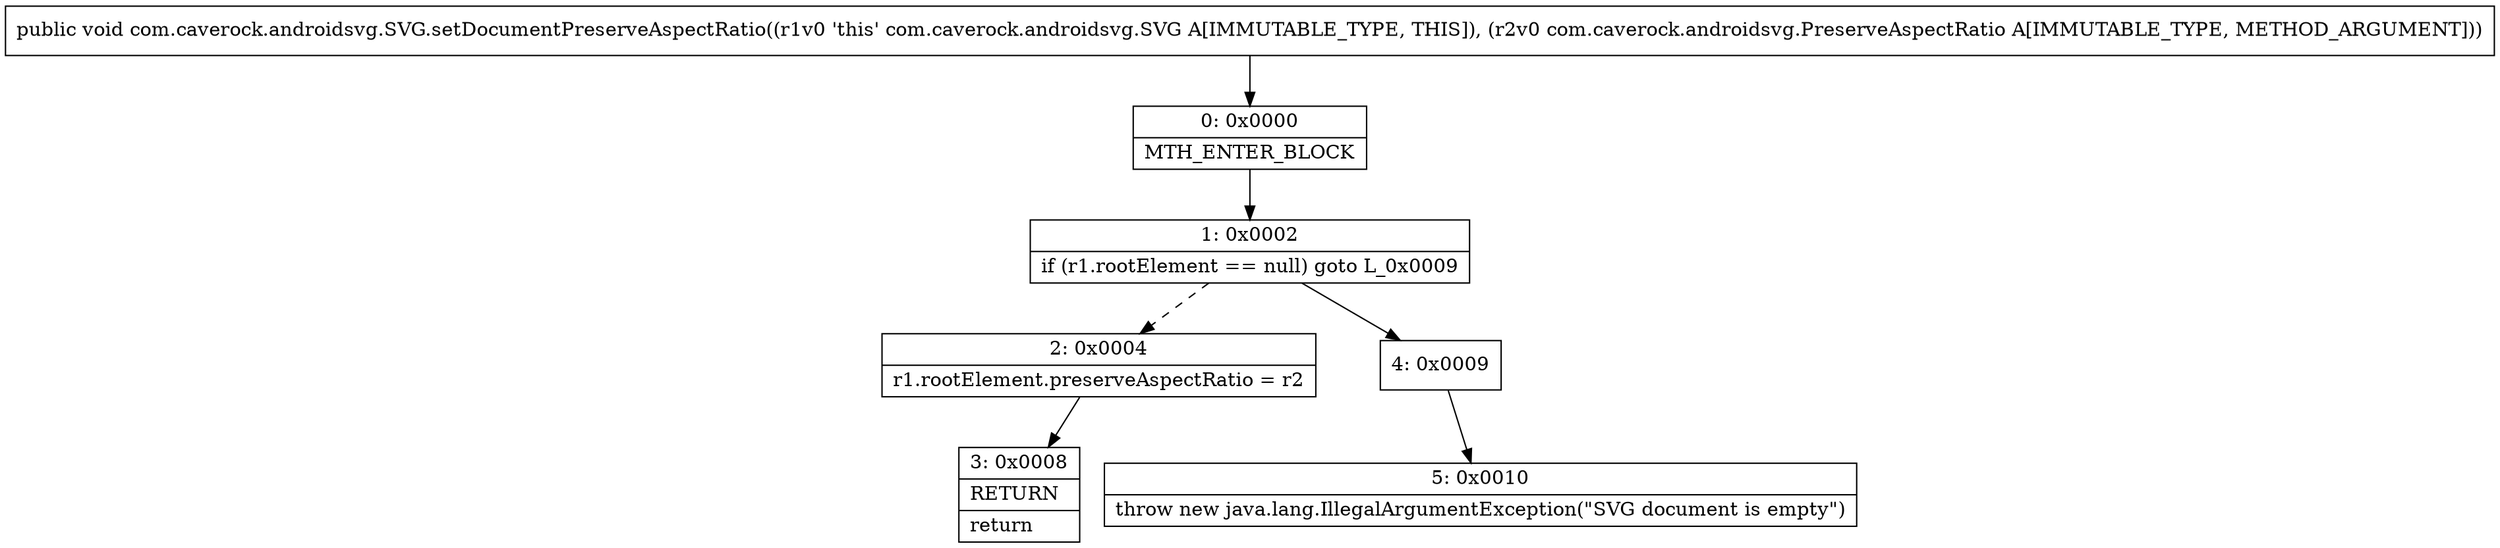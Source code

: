 digraph "CFG forcom.caverock.androidsvg.SVG.setDocumentPreserveAspectRatio(Lcom\/caverock\/androidsvg\/PreserveAspectRatio;)V" {
Node_0 [shape=record,label="{0\:\ 0x0000|MTH_ENTER_BLOCK\l}"];
Node_1 [shape=record,label="{1\:\ 0x0002|if (r1.rootElement == null) goto L_0x0009\l}"];
Node_2 [shape=record,label="{2\:\ 0x0004|r1.rootElement.preserveAspectRatio = r2\l}"];
Node_3 [shape=record,label="{3\:\ 0x0008|RETURN\l|return\l}"];
Node_4 [shape=record,label="{4\:\ 0x0009}"];
Node_5 [shape=record,label="{5\:\ 0x0010|throw new java.lang.IllegalArgumentException(\"SVG document is empty\")\l}"];
MethodNode[shape=record,label="{public void com.caverock.androidsvg.SVG.setDocumentPreserveAspectRatio((r1v0 'this' com.caverock.androidsvg.SVG A[IMMUTABLE_TYPE, THIS]), (r2v0 com.caverock.androidsvg.PreserveAspectRatio A[IMMUTABLE_TYPE, METHOD_ARGUMENT])) }"];
MethodNode -> Node_0;
Node_0 -> Node_1;
Node_1 -> Node_2[style=dashed];
Node_1 -> Node_4;
Node_2 -> Node_3;
Node_4 -> Node_5;
}

